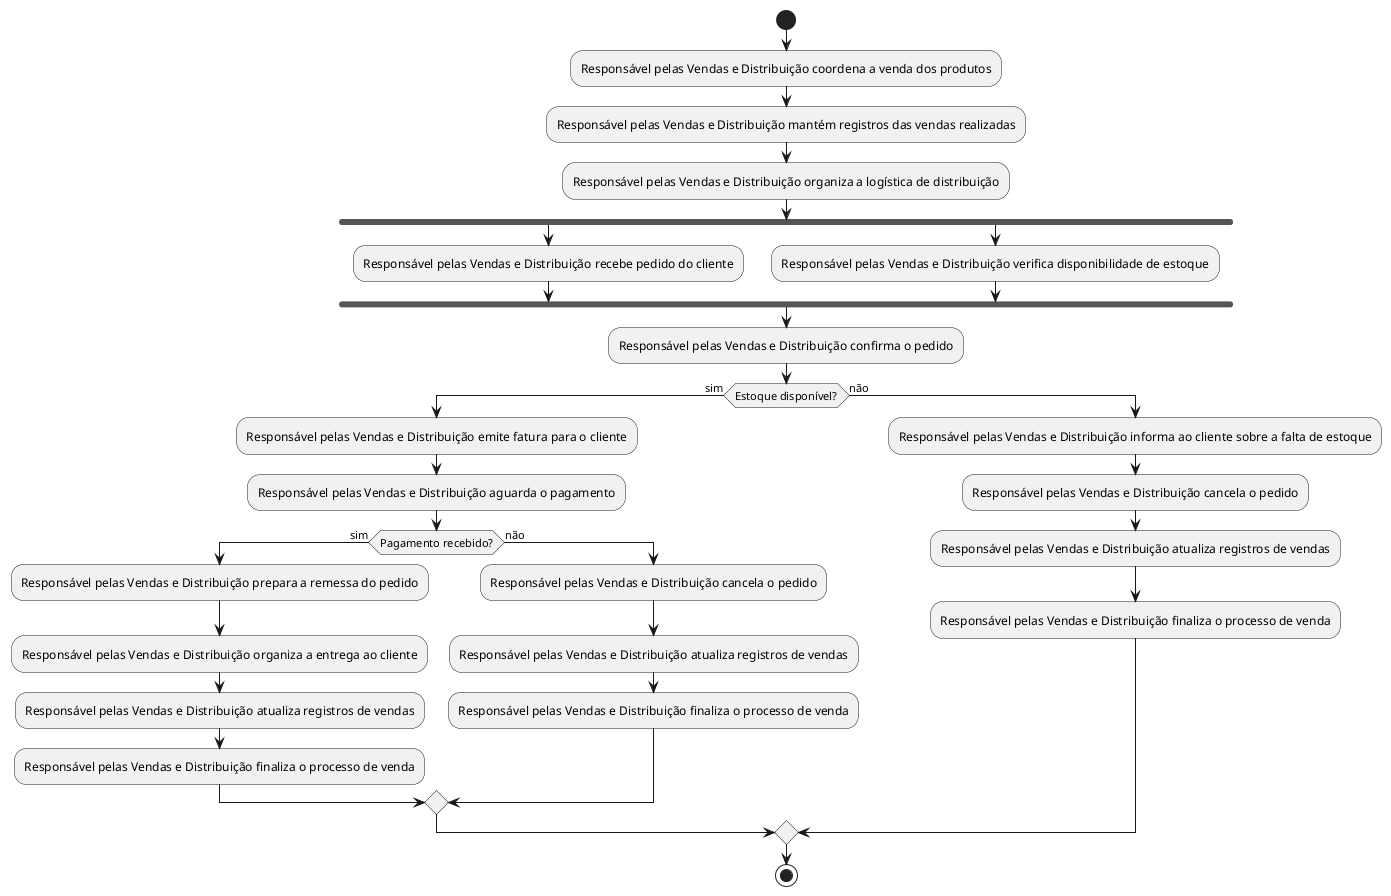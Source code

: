 @startuml Delias_Gourmet_UC10

start

:Responsável pelas Vendas e Distribuição coordena a venda dos produtos;
:Responsável pelas Vendas e Distribuição mantém registros das vendas realizadas;
:Responsável pelas Vendas e Distribuição organiza a logística de distribuição;

fork
  :Responsável pelas Vendas e Distribuição recebe pedido do cliente;
  fork again
    :Responsável pelas Vendas e Distribuição verifica disponibilidade de estoque;
  end fork

:Responsável pelas Vendas e Distribuição confirma o pedido;

if (Estoque disponível?) then (sim)
  :Responsável pelas Vendas e Distribuição emite fatura para o cliente;
  :Responsável pelas Vendas e Distribuição aguarda o pagamento;

  if (Pagamento recebido?) then (sim)
    :Responsável pelas Vendas e Distribuição prepara a remessa do pedido;
    :Responsável pelas Vendas e Distribuição organiza a entrega ao cliente;
    :Responsável pelas Vendas e Distribuição atualiza registros de vendas;
    :Responsável pelas Vendas e Distribuição finaliza o processo de venda;
  else (não)
    :Responsável pelas Vendas e Distribuição cancela o pedido;
    :Responsável pelas Vendas e Distribuição atualiza registros de vendas;
    :Responsável pelas Vendas e Distribuição finaliza o processo de venda;
  endif
else (não)
  :Responsável pelas Vendas e Distribuição informa ao cliente sobre a falta de estoque;
  :Responsável pelas Vendas e Distribuição cancela o pedido;
  :Responsável pelas Vendas e Distribuição atualiza registros de vendas;
  :Responsável pelas Vendas e Distribuição finaliza o processo de venda;
endif

stop

@enduml